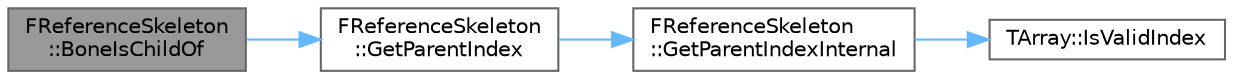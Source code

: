 digraph "FReferenceSkeleton::BoneIsChildOf"
{
 // INTERACTIVE_SVG=YES
 // LATEX_PDF_SIZE
  bgcolor="transparent";
  edge [fontname=Helvetica,fontsize=10,labelfontname=Helvetica,labelfontsize=10];
  node [fontname=Helvetica,fontsize=10,shape=box,height=0.2,width=0.4];
  rankdir="LR";
  Node1 [id="Node000001",label="FReferenceSkeleton\l::BoneIsChildOf",height=0.2,width=0.4,color="gray40", fillcolor="grey60", style="filled", fontcolor="black",tooltip=" "];
  Node1 -> Node2 [id="edge1_Node000001_Node000002",color="steelblue1",style="solid",tooltip=" "];
  Node2 [id="Node000002",label="FReferenceSkeleton\l::GetParentIndex",height=0.2,width=0.4,color="grey40", fillcolor="white", style="filled",URL="$d4/d8d/structFReferenceSkeleton.html#acf666df36fc52b617a6e155bdc5aec8b",tooltip=" "];
  Node2 -> Node3 [id="edge2_Node000002_Node000003",color="steelblue1",style="solid",tooltip=" "];
  Node3 [id="Node000003",label="FReferenceSkeleton\l::GetParentIndexInternal",height=0.2,width=0.4,color="grey40", fillcolor="white", style="filled",URL="$d4/d8d/structFReferenceSkeleton.html#ae301e25e5f4cc5bab7e57e875a4cac83",tooltip=" "];
  Node3 -> Node4 [id="edge3_Node000003_Node000004",color="steelblue1",style="solid",tooltip=" "];
  Node4 [id="Node000004",label="TArray::IsValidIndex",height=0.2,width=0.4,color="grey40", fillcolor="white", style="filled",URL="$d4/d52/classTArray.html#a1fbfd1130718dadb14f20ddf076739bf",tooltip="Tests if index is valid, i.e."];
}
